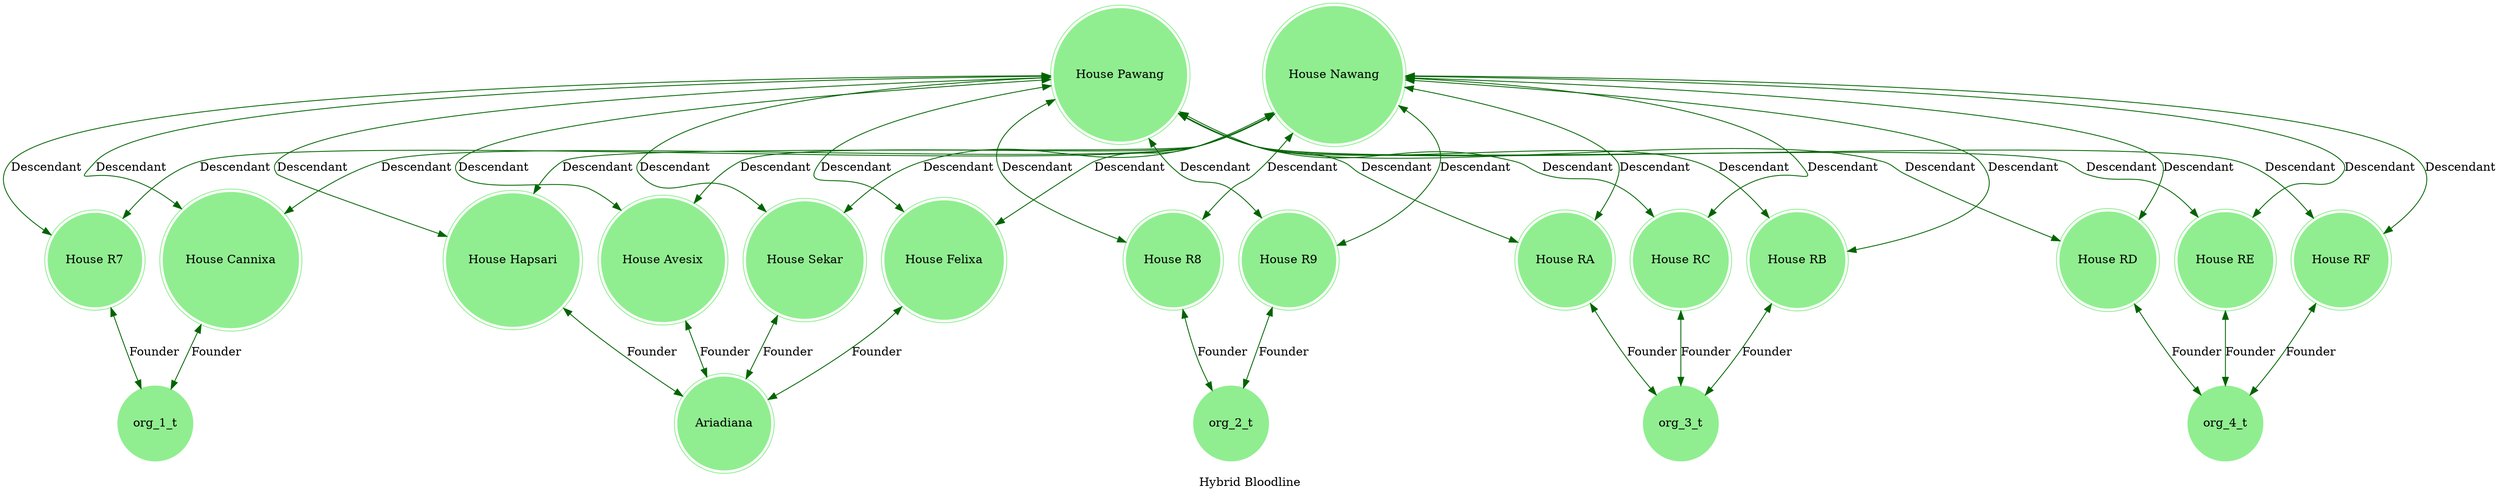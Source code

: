 digraph hybrid_lineage {
    label = "Hybrid Bloodline";
    style = filled;
    color = lightgray;
    node [shape = circle; style = filled; color = lightgreen;];
    
    imperial_0_t [label = "House Pawang";comment = "";shape = doublecircle;];
    imperial_1_t [label = "House Nawang";comment = "";shape = doublecircle;];
    imperial_2_t [label = "House Hapsari";comment = "";shape = doublecircle;];
    imperial_3_t [label = "House Sekar";comment = "";shape = doublecircle;];
    imperial_4_t [label = "House Felixa";comment = "Felidae";shape = doublecircle;];
    imperial_5_t [label = "House Avesix";comment = "Aves";shape = doublecircle;];
    imperial_6_t [label = "House Cannixa";comment = "Canine";shape = doublecircle;];
    imperial_7_t [label = "House R7";comment = "";shape = doublecircle;];
    imperial_8_t [label = "House R8";comment = "";shape = doublecircle;];
    imperial_9_t [label = "House R9";comment = "";shape = doublecircle;];
    imperial_a_t [label = "House RA";comment = "";shape = doublecircle;];
    imperial_b_t [label = "House RB";comment = "";shape = doublecircle;];
    imperial_c_t [label = "House RC";comment = "";shape = doublecircle;];
    imperial_d_t [label = "House RD";comment = "";shape = doublecircle;];
    imperial_e_t [label = "House RE";comment = "";shape = doublecircle;];
    imperial_f_t [label = "House RF";comment = "";shape = doublecircle;];
    
    ariadiana_t [label = "Ariadiana";comment = "";shape = doublecircle;];
    
    {imperial_2_t imperial_3_t imperial_4_t imperial_5_t} -> ariadiana_t [label = "Founder"; color = darkgreen; comment = ""; dir = both;];
    {imperial_6_t imperial_7_t} -> org_1_t [label = "Founder"; color = darkgreen; comment = ""; dir = both;];
    {imperial_8_t imperial_9_t} -> org_2_t [label = "Founder"; color = darkgreen; comment = ""; dir = both;];
    {imperial_a_t imperial_b_t imperial_c_t} -> org_3_t [label = "Founder"; color = darkgreen; comment = ""; dir = both;];
    {imperial_d_t imperial_e_t imperial_f_t} -> org_4_t [label = "Founder"; color = darkgreen; comment = ""; dir = both;];
    imperial_0_t -> {imperial_2_t imperial_3_t imperial_4_t imperial_5_t imperial_6_t imperial_7_t imperial_8_t imperial_9_t imperial_a_t imperial_b_t imperial_c_t imperial_d_t imperial_e_t imperial_f_t} [label = "Descendant"; color = darkgreen; comment = ""; dir = both;];
    imperial_1_t -> {imperial_2_t imperial_3_t imperial_4_t imperial_5_t imperial_6_t imperial_7_t imperial_8_t imperial_9_t imperial_a_t imperial_b_t imperial_c_t imperial_d_t imperial_e_t imperial_f_t} [label = "Descendant"; color = darkgreen; comment = ""; dir = both;];
}